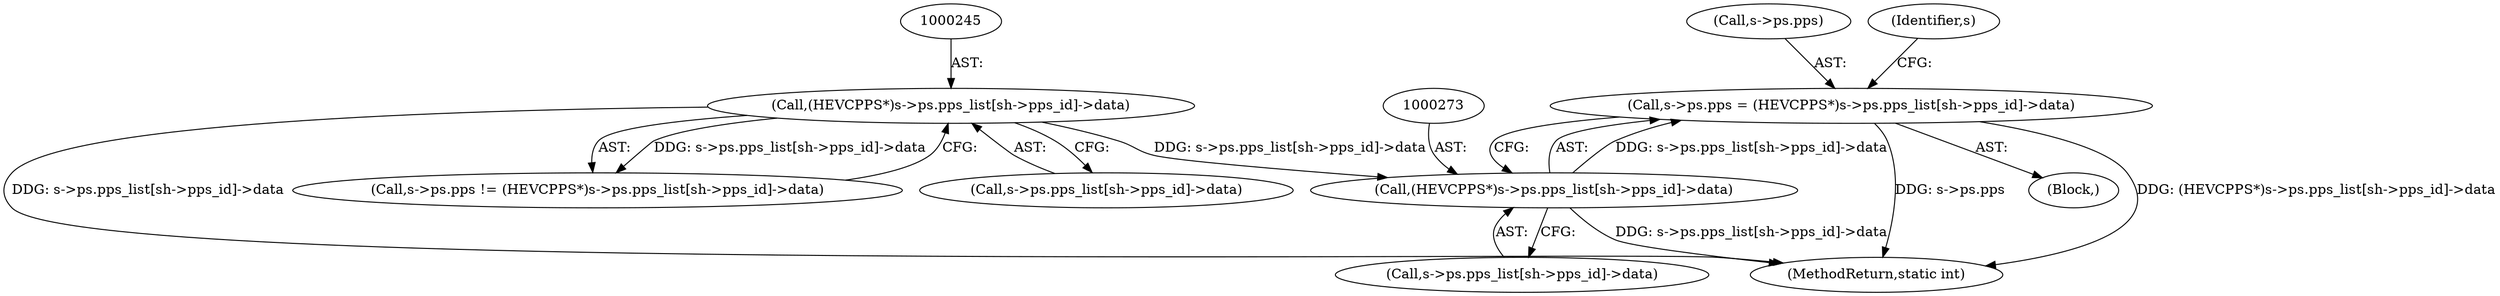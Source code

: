 digraph "0_FFmpeg_54655623a82632e7624714d7b2a3e039dc5faa7e_0@pointer" {
"1000266" [label="(Call,s->ps.pps = (HEVCPPS*)s->ps.pps_list[sh->pps_id]->data)"];
"1000272" [label="(Call,(HEVCPPS*)s->ps.pps_list[sh->pps_id]->data)"];
"1000244" [label="(Call,(HEVCPPS*)s->ps.pps_list[sh->pps_id]->data)"];
"1000109" [label="(Block,)"];
"1000289" [label="(Identifier,s)"];
"1000244" [label="(Call,(HEVCPPS*)s->ps.pps_list[sh->pps_id]->data)"];
"1000267" [label="(Call,s->ps.pps)"];
"1000274" [label="(Call,s->ps.pps_list[sh->pps_id]->data)"];
"1000266" [label="(Call,s->ps.pps = (HEVCPPS*)s->ps.pps_list[sh->pps_id]->data)"];
"1000238" [label="(Call,s->ps.pps != (HEVCPPS*)s->ps.pps_list[sh->pps_id]->data)"];
"1002212" [label="(MethodReturn,static int)"];
"1000246" [label="(Call,s->ps.pps_list[sh->pps_id]->data)"];
"1000272" [label="(Call,(HEVCPPS*)s->ps.pps_list[sh->pps_id]->data)"];
"1000266" -> "1000109"  [label="AST: "];
"1000266" -> "1000272"  [label="CFG: "];
"1000267" -> "1000266"  [label="AST: "];
"1000272" -> "1000266"  [label="AST: "];
"1000289" -> "1000266"  [label="CFG: "];
"1000266" -> "1002212"  [label="DDG: s->ps.pps"];
"1000266" -> "1002212"  [label="DDG: (HEVCPPS*)s->ps.pps_list[sh->pps_id]->data"];
"1000272" -> "1000266"  [label="DDG: s->ps.pps_list[sh->pps_id]->data"];
"1000272" -> "1000274"  [label="CFG: "];
"1000273" -> "1000272"  [label="AST: "];
"1000274" -> "1000272"  [label="AST: "];
"1000272" -> "1002212"  [label="DDG: s->ps.pps_list[sh->pps_id]->data"];
"1000244" -> "1000272"  [label="DDG: s->ps.pps_list[sh->pps_id]->data"];
"1000244" -> "1000238"  [label="AST: "];
"1000244" -> "1000246"  [label="CFG: "];
"1000245" -> "1000244"  [label="AST: "];
"1000246" -> "1000244"  [label="AST: "];
"1000238" -> "1000244"  [label="CFG: "];
"1000244" -> "1002212"  [label="DDG: s->ps.pps_list[sh->pps_id]->data"];
"1000244" -> "1000238"  [label="DDG: s->ps.pps_list[sh->pps_id]->data"];
}
